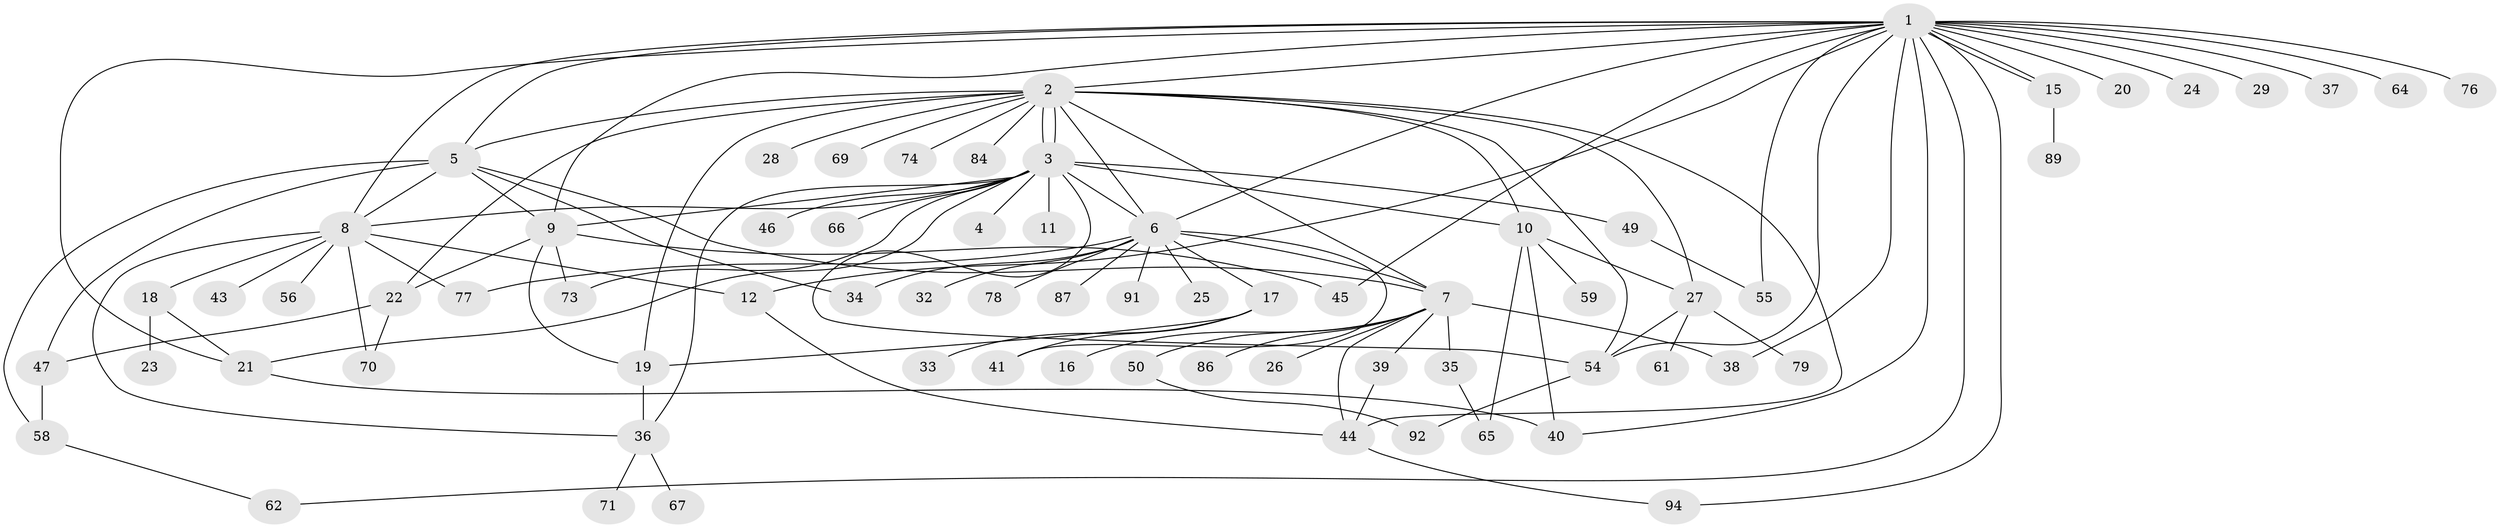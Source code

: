 // Generated by graph-tools (version 1.1) at 2025/23/03/03/25 07:23:55]
// undirected, 71 vertices, 113 edges
graph export_dot {
graph [start="1"]
  node [color=gray90,style=filled];
  1 [super="+14"];
  2 [super="+97"];
  3 [super="+93"];
  4;
  5 [super="+72"];
  6 [super="+98"];
  7 [super="+13"];
  8 [super="+31"];
  9 [super="+52"];
  10 [super="+63"];
  11;
  12;
  15;
  16;
  17 [super="+30"];
  18 [super="+82"];
  19;
  20;
  21 [super="+95"];
  22 [super="+53"];
  23;
  24;
  25;
  26;
  27 [super="+60"];
  28;
  29;
  32;
  33;
  34;
  35;
  36 [super="+57"];
  37;
  38 [super="+88"];
  39;
  40 [super="+85"];
  41 [super="+42"];
  43 [super="+51"];
  44 [super="+48"];
  45;
  46;
  47 [super="+75"];
  49 [super="+80"];
  50;
  54 [super="+83"];
  55;
  56;
  58 [super="+81"];
  59;
  61;
  62;
  64;
  65 [super="+68"];
  66;
  67;
  69;
  70 [super="+90"];
  71;
  73;
  74;
  76;
  77;
  78;
  79;
  84;
  86;
  87;
  89;
  91;
  92 [super="+96"];
  94;
  1 -- 2;
  1 -- 8;
  1 -- 9;
  1 -- 12;
  1 -- 15;
  1 -- 15;
  1 -- 20;
  1 -- 37;
  1 -- 40;
  1 -- 45;
  1 -- 55;
  1 -- 64;
  1 -- 76;
  1 -- 5;
  1 -- 6;
  1 -- 21;
  1 -- 54;
  1 -- 24;
  1 -- 62;
  1 -- 29;
  1 -- 94;
  1 -- 38;
  2 -- 3 [weight=2];
  2 -- 3;
  2 -- 5 [weight=2];
  2 -- 6;
  2 -- 10 [weight=2];
  2 -- 19;
  2 -- 27;
  2 -- 28;
  2 -- 44;
  2 -- 54;
  2 -- 69;
  2 -- 74;
  2 -- 84;
  2 -- 7;
  2 -- 22;
  3 -- 4;
  3 -- 6;
  3 -- 8;
  3 -- 9;
  3 -- 10;
  3 -- 11;
  3 -- 36;
  3 -- 46;
  3 -- 49;
  3 -- 54;
  3 -- 66;
  3 -- 73;
  3 -- 21;
  5 -- 7;
  5 -- 8;
  5 -- 34;
  5 -- 47;
  5 -- 58;
  5 -- 9;
  6 -- 7 [weight=2];
  6 -- 17 [weight=2];
  6 -- 25;
  6 -- 32;
  6 -- 34;
  6 -- 41;
  6 -- 77;
  6 -- 78;
  6 -- 87;
  6 -- 91;
  7 -- 38;
  7 -- 35;
  7 -- 39;
  7 -- 44;
  7 -- 16;
  7 -- 50;
  7 -- 86;
  7 -- 26;
  8 -- 12;
  8 -- 18;
  8 -- 36;
  8 -- 43;
  8 -- 56;
  8 -- 70;
  8 -- 77;
  9 -- 19;
  9 -- 22;
  9 -- 45;
  9 -- 73;
  10 -- 27;
  10 -- 59;
  10 -- 65;
  10 -- 40;
  12 -- 44;
  15 -- 89;
  17 -- 19;
  17 -- 33;
  17 -- 41;
  18 -- 23;
  18 -- 21;
  19 -- 36;
  21 -- 40;
  22 -- 47;
  22 -- 70;
  27 -- 54;
  27 -- 61;
  27 -- 79;
  35 -- 65;
  36 -- 67;
  36 -- 71;
  39 -- 44;
  44 -- 94;
  47 -- 58;
  49 -- 55;
  50 -- 92;
  54 -- 92;
  58 -- 62;
}
